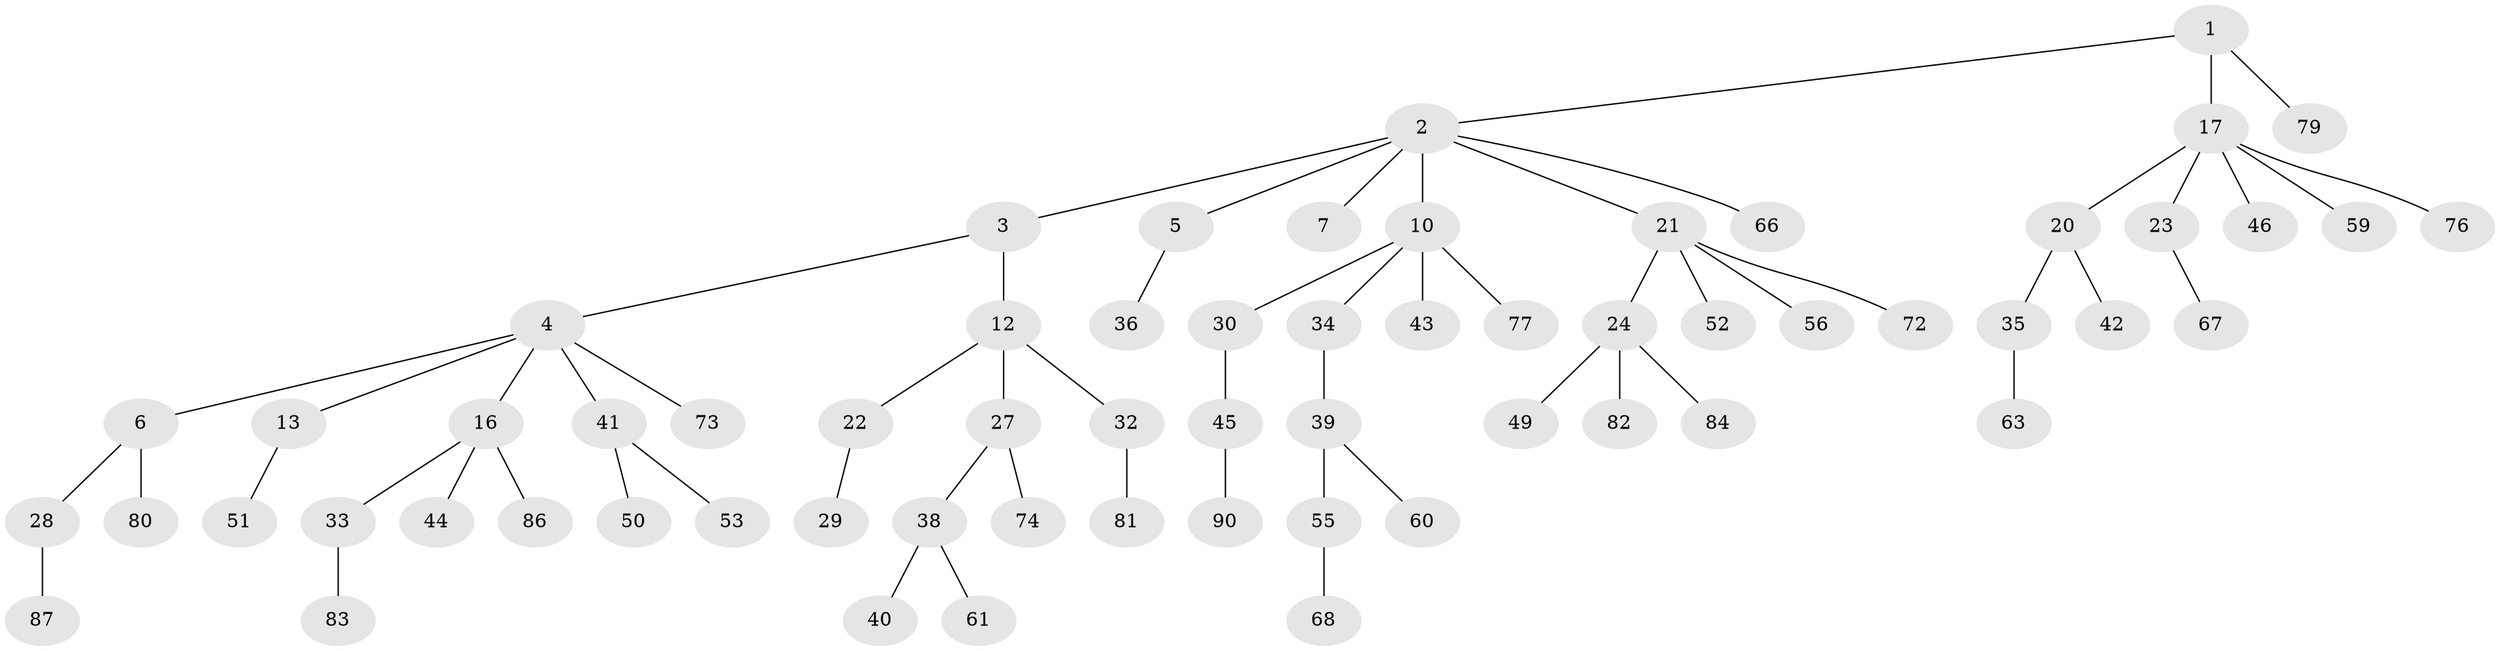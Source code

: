 // Generated by graph-tools (version 1.1) at 2025/52/02/27/25 19:52:12]
// undirected, 63 vertices, 62 edges
graph export_dot {
graph [start="1"]
  node [color=gray90,style=filled];
  1 [super="+26"];
  2 [super="+14"];
  3 [super="+9"];
  4 [super="+58"];
  5 [super="+15"];
  6 [super="+8"];
  7;
  10 [super="+11"];
  12 [super="+18"];
  13 [super="+69"];
  16 [super="+54"];
  17 [super="+19"];
  20 [super="+31"];
  21 [super="+25"];
  22;
  23 [super="+65"];
  24 [super="+57"];
  27 [super="+64"];
  28 [super="+70"];
  29;
  30;
  32 [super="+37"];
  33 [super="+71"];
  34 [super="+88"];
  35;
  36;
  38;
  39 [super="+75"];
  40 [super="+47"];
  41 [super="+48"];
  42 [super="+78"];
  43;
  44;
  45;
  46;
  49;
  50;
  51;
  52;
  53;
  55;
  56 [super="+85"];
  59;
  60;
  61 [super="+62"];
  63 [super="+89"];
  66;
  67;
  68;
  72;
  73;
  74;
  76;
  77;
  79;
  80;
  81 [super="+91"];
  82;
  83;
  84;
  86;
  87;
  90;
  1 -- 2;
  1 -- 17;
  1 -- 79;
  2 -- 3;
  2 -- 5;
  2 -- 7;
  2 -- 10;
  2 -- 21;
  2 -- 66;
  3 -- 4;
  3 -- 12;
  4 -- 6;
  4 -- 13;
  4 -- 16;
  4 -- 41;
  4 -- 73;
  5 -- 36;
  6 -- 28;
  6 -- 80;
  10 -- 30;
  10 -- 43;
  10 -- 34;
  10 -- 77;
  12 -- 22;
  12 -- 32;
  12 -- 27;
  13 -- 51;
  16 -- 33;
  16 -- 44;
  16 -- 86;
  17 -- 20;
  17 -- 23;
  17 -- 46;
  17 -- 76;
  17 -- 59;
  20 -- 35;
  20 -- 42;
  21 -- 24;
  21 -- 56;
  21 -- 72;
  21 -- 52;
  22 -- 29;
  23 -- 67;
  24 -- 49;
  24 -- 82;
  24 -- 84;
  27 -- 38;
  27 -- 74;
  28 -- 87;
  30 -- 45;
  32 -- 81;
  33 -- 83;
  34 -- 39;
  35 -- 63;
  38 -- 40;
  38 -- 61;
  39 -- 55;
  39 -- 60;
  41 -- 50;
  41 -- 53;
  45 -- 90;
  55 -- 68;
}
